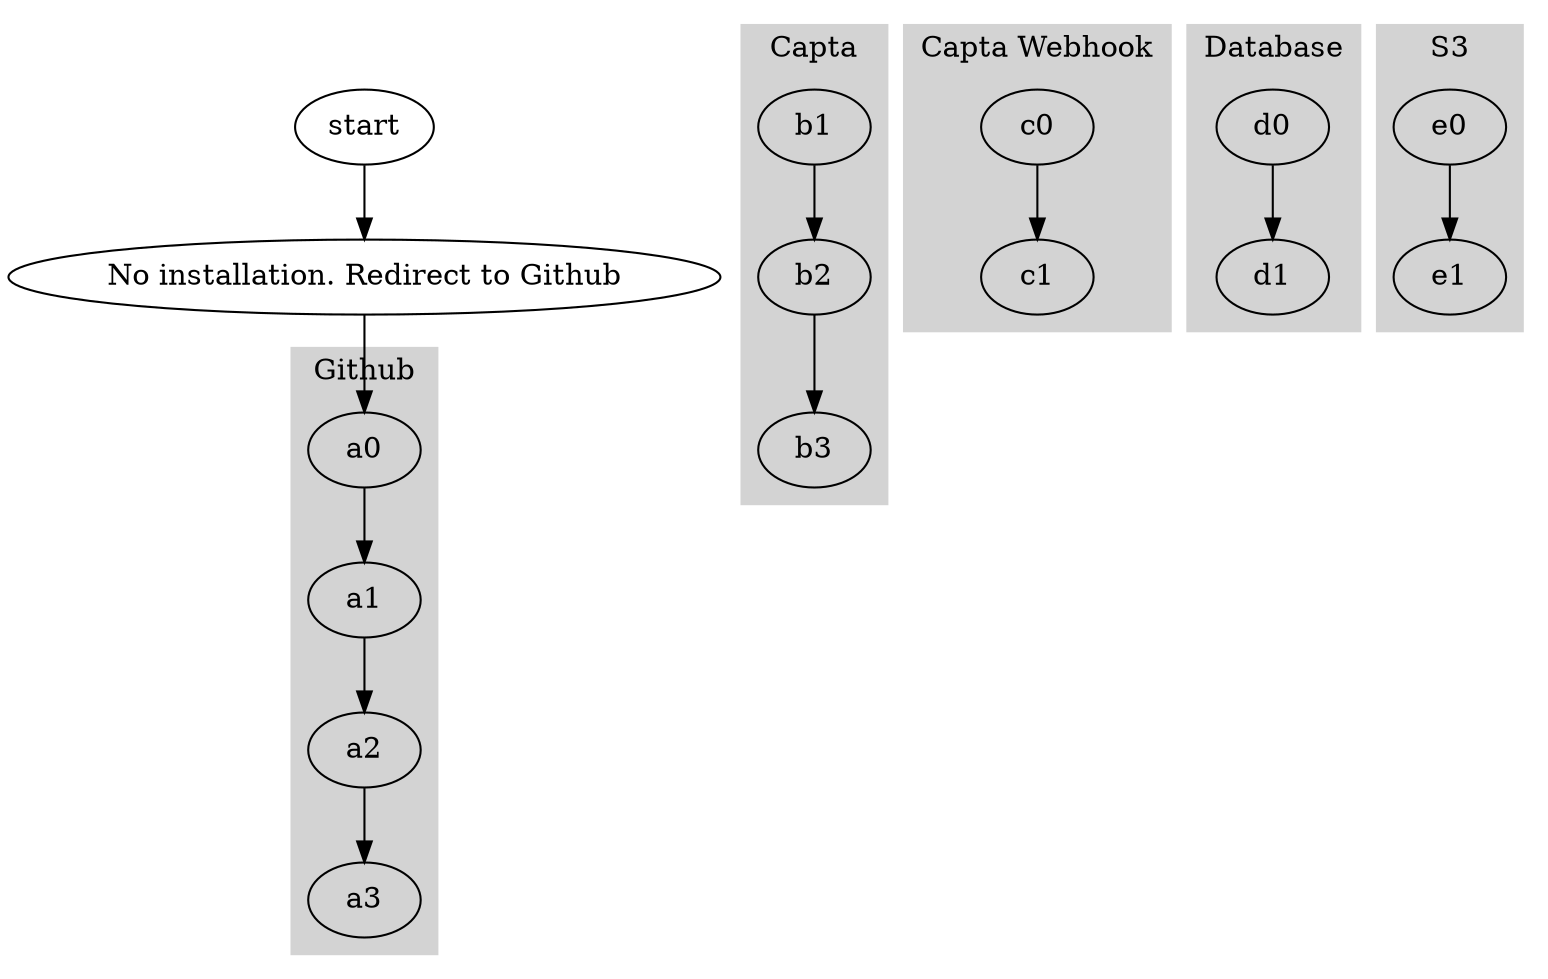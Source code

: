 digraph G {
  subgraph cluster_github {
    label = "Github";
    style=filled;
    color=lightgrey;
    a0 -> a1 -> a2 -> a3;
  }
  subgraph cluster_capta {
    label = "Capta";
    color=lightgrey;
    style=filled;
    b1 -> b2 -> b3;
  }
  subgraph cluster_capta_webhook {
    label = "Capta Webhook";
    color=lightgrey;
    style=filled;
    c0 -> c1;
  }
  subgraph cluster_db {
    label = "Database";
    color=lightgrey;
    style=filled;
    d0 -> d1;
  }
  subgraph cluster_s3 {
    label="S3";
    color=lightgrey;
    style=filled;
    e0 -> e1;
  }
  
  b0 [label="No installation. Redirect to Github"];

  start -> b0;
  b0 -> a0;
}
